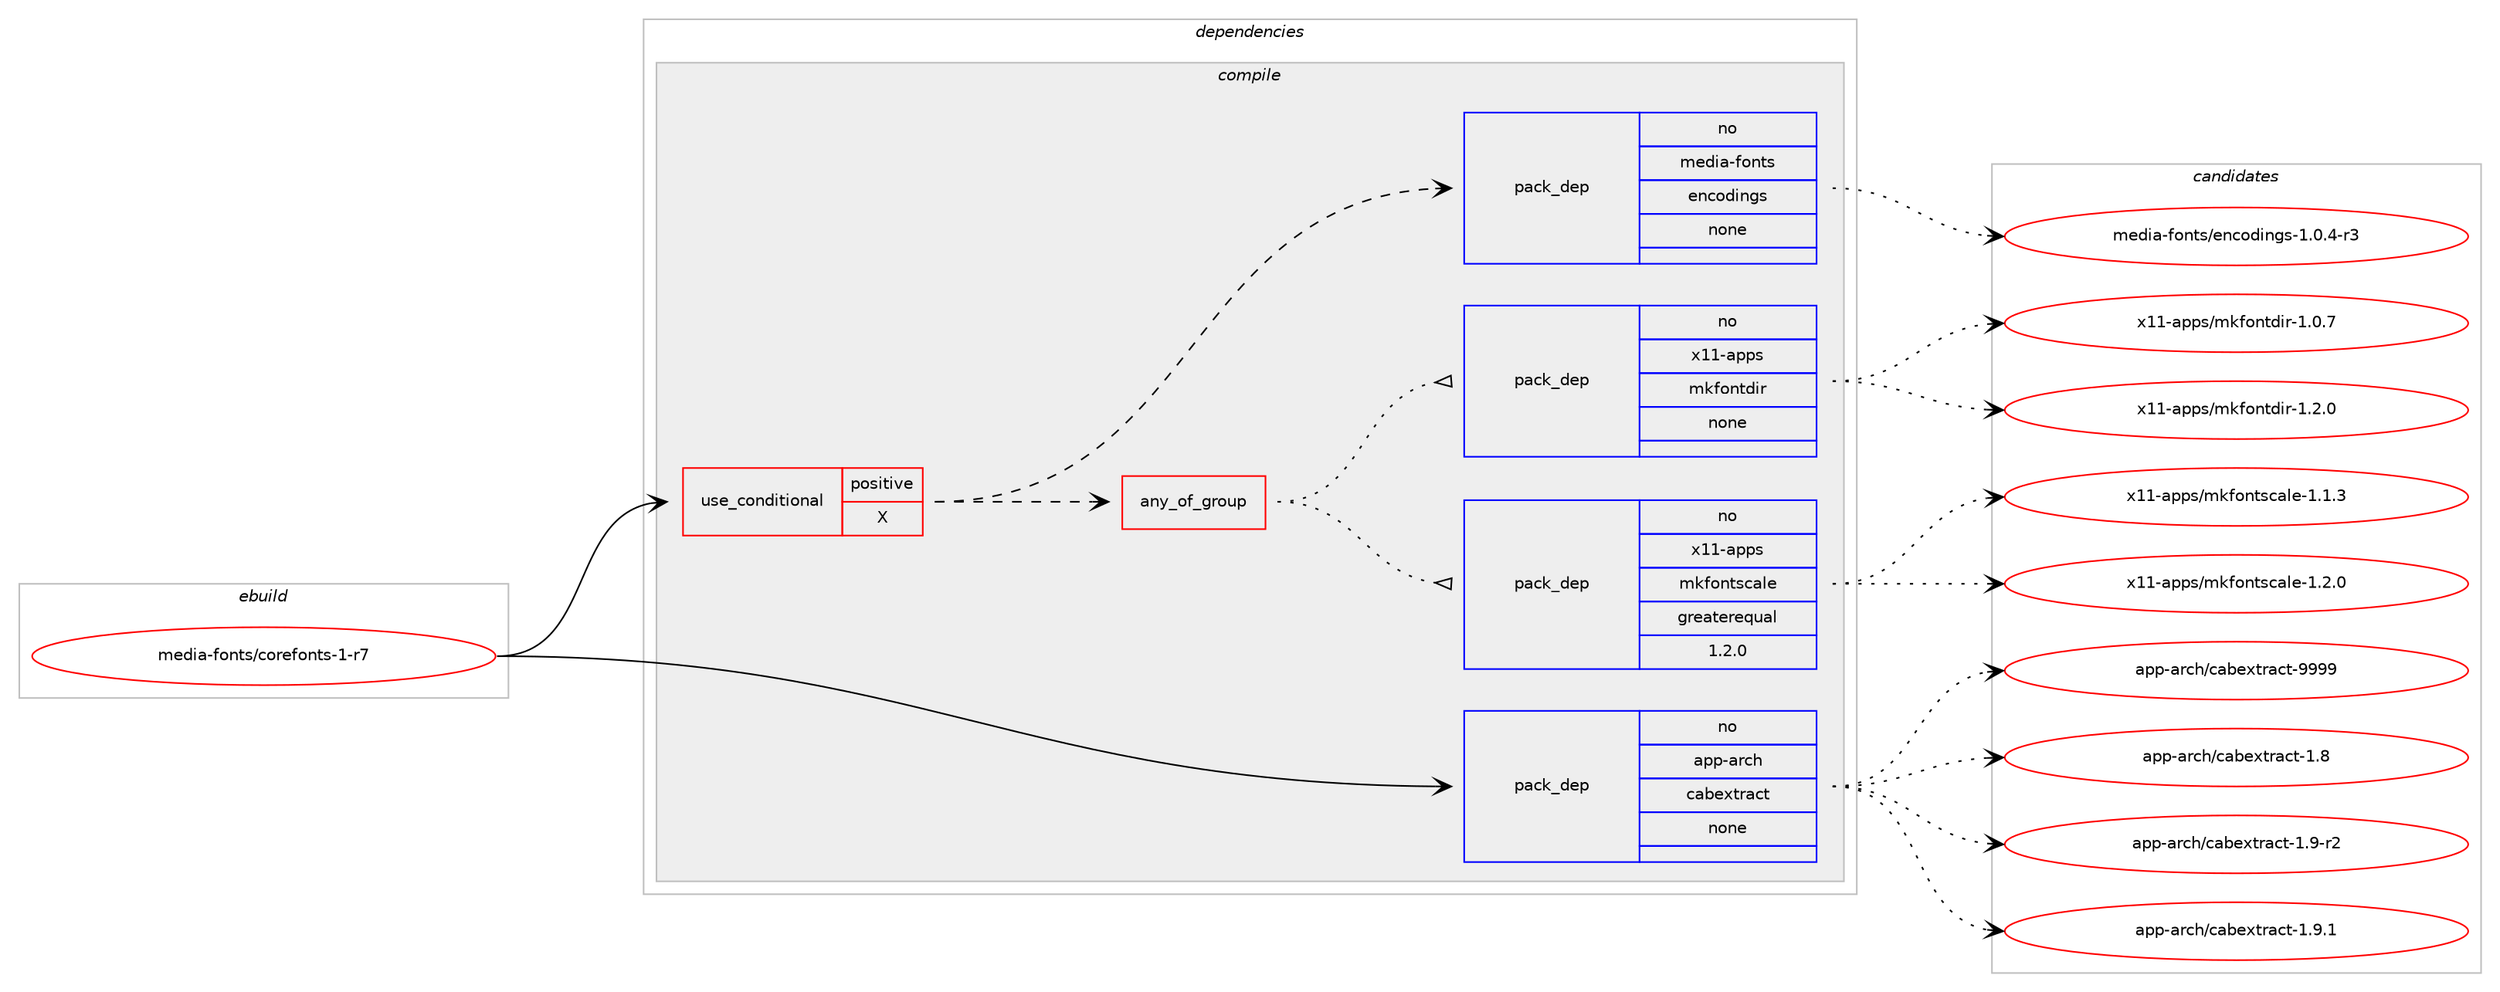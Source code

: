 digraph prolog {

# *************
# Graph options
# *************

newrank=true;
concentrate=true;
compound=true;
graph [rankdir=LR,fontname=Helvetica,fontsize=10,ranksep=1.5];#, ranksep=2.5, nodesep=0.2];
edge  [arrowhead=vee];
node  [fontname=Helvetica,fontsize=10];

# **********
# The ebuild
# **********

subgraph cluster_leftcol {
color=gray;
rank=same;
label=<<i>ebuild</i>>;
id [label="media-fonts/corefonts-1-r7", color=red, width=4, href="../media-fonts/corefonts-1-r7.svg"];
}

# ****************
# The dependencies
# ****************

subgraph cluster_midcol {
color=gray;
label=<<i>dependencies</i>>;
subgraph cluster_compile {
fillcolor="#eeeeee";
style=filled;
label=<<i>compile</i>>;
subgraph cond431543 {
dependency1598806 [label=<<TABLE BORDER="0" CELLBORDER="1" CELLSPACING="0" CELLPADDING="4"><TR><TD ROWSPAN="3" CELLPADDING="10">use_conditional</TD></TR><TR><TD>positive</TD></TR><TR><TD>X</TD></TR></TABLE>>, shape=none, color=red];
subgraph any24545 {
dependency1598807 [label=<<TABLE BORDER="0" CELLBORDER="1" CELLSPACING="0" CELLPADDING="4"><TR><TD CELLPADDING="10">any_of_group</TD></TR></TABLE>>, shape=none, color=red];subgraph pack1142072 {
dependency1598808 [label=<<TABLE BORDER="0" CELLBORDER="1" CELLSPACING="0" CELLPADDING="4" WIDTH="220"><TR><TD ROWSPAN="6" CELLPADDING="30">pack_dep</TD></TR><TR><TD WIDTH="110">no</TD></TR><TR><TD>x11-apps</TD></TR><TR><TD>mkfontscale</TD></TR><TR><TD>greaterequal</TD></TR><TR><TD>1.2.0</TD></TR></TABLE>>, shape=none, color=blue];
}
dependency1598807:e -> dependency1598808:w [weight=20,style="dotted",arrowhead="oinv"];
subgraph pack1142073 {
dependency1598809 [label=<<TABLE BORDER="0" CELLBORDER="1" CELLSPACING="0" CELLPADDING="4" WIDTH="220"><TR><TD ROWSPAN="6" CELLPADDING="30">pack_dep</TD></TR><TR><TD WIDTH="110">no</TD></TR><TR><TD>x11-apps</TD></TR><TR><TD>mkfontdir</TD></TR><TR><TD>none</TD></TR><TR><TD></TD></TR></TABLE>>, shape=none, color=blue];
}
dependency1598807:e -> dependency1598809:w [weight=20,style="dotted",arrowhead="oinv"];
}
dependency1598806:e -> dependency1598807:w [weight=20,style="dashed",arrowhead="vee"];
subgraph pack1142074 {
dependency1598810 [label=<<TABLE BORDER="0" CELLBORDER="1" CELLSPACING="0" CELLPADDING="4" WIDTH="220"><TR><TD ROWSPAN="6" CELLPADDING="30">pack_dep</TD></TR><TR><TD WIDTH="110">no</TD></TR><TR><TD>media-fonts</TD></TR><TR><TD>encodings</TD></TR><TR><TD>none</TD></TR><TR><TD></TD></TR></TABLE>>, shape=none, color=blue];
}
dependency1598806:e -> dependency1598810:w [weight=20,style="dashed",arrowhead="vee"];
}
id:e -> dependency1598806:w [weight=20,style="solid",arrowhead="vee"];
subgraph pack1142075 {
dependency1598811 [label=<<TABLE BORDER="0" CELLBORDER="1" CELLSPACING="0" CELLPADDING="4" WIDTH="220"><TR><TD ROWSPAN="6" CELLPADDING="30">pack_dep</TD></TR><TR><TD WIDTH="110">no</TD></TR><TR><TD>app-arch</TD></TR><TR><TD>cabextract</TD></TR><TR><TD>none</TD></TR><TR><TD></TD></TR></TABLE>>, shape=none, color=blue];
}
id:e -> dependency1598811:w [weight=20,style="solid",arrowhead="vee"];
}
subgraph cluster_compileandrun {
fillcolor="#eeeeee";
style=filled;
label=<<i>compile and run</i>>;
}
subgraph cluster_run {
fillcolor="#eeeeee";
style=filled;
label=<<i>run</i>>;
}
}

# **************
# The candidates
# **************

subgraph cluster_choices {
rank=same;
color=gray;
label=<<i>candidates</i>>;

subgraph choice1142072 {
color=black;
nodesep=1;
choice12049494597112112115471091071021111101161159997108101454946494651 [label="x11-apps/mkfontscale-1.1.3", color=red, width=4,href="../x11-apps/mkfontscale-1.1.3.svg"];
choice12049494597112112115471091071021111101161159997108101454946504648 [label="x11-apps/mkfontscale-1.2.0", color=red, width=4,href="../x11-apps/mkfontscale-1.2.0.svg"];
dependency1598808:e -> choice12049494597112112115471091071021111101161159997108101454946494651:w [style=dotted,weight="100"];
dependency1598808:e -> choice12049494597112112115471091071021111101161159997108101454946504648:w [style=dotted,weight="100"];
}
subgraph choice1142073 {
color=black;
nodesep=1;
choice1204949459711211211547109107102111110116100105114454946484655 [label="x11-apps/mkfontdir-1.0.7", color=red, width=4,href="../x11-apps/mkfontdir-1.0.7.svg"];
choice1204949459711211211547109107102111110116100105114454946504648 [label="x11-apps/mkfontdir-1.2.0", color=red, width=4,href="../x11-apps/mkfontdir-1.2.0.svg"];
dependency1598809:e -> choice1204949459711211211547109107102111110116100105114454946484655:w [style=dotted,weight="100"];
dependency1598809:e -> choice1204949459711211211547109107102111110116100105114454946504648:w [style=dotted,weight="100"];
}
subgraph choice1142074 {
color=black;
nodesep=1;
choice109101100105974510211111011611547101110991111001051101031154549464846524511451 [label="media-fonts/encodings-1.0.4-r3", color=red, width=4,href="../media-fonts/encodings-1.0.4-r3.svg"];
dependency1598810:e -> choice109101100105974510211111011611547101110991111001051101031154549464846524511451:w [style=dotted,weight="100"];
}
subgraph choice1142075 {
color=black;
nodesep=1;
choice9711211245971149910447999798101120116114979911645494656 [label="app-arch/cabextract-1.8", color=red, width=4,href="../app-arch/cabextract-1.8.svg"];
choice97112112459711499104479997981011201161149799116454946574511450 [label="app-arch/cabextract-1.9-r2", color=red, width=4,href="../app-arch/cabextract-1.9-r2.svg"];
choice97112112459711499104479997981011201161149799116454946574649 [label="app-arch/cabextract-1.9.1", color=red, width=4,href="../app-arch/cabextract-1.9.1.svg"];
choice971121124597114991044799979810112011611497991164557575757 [label="app-arch/cabextract-9999", color=red, width=4,href="../app-arch/cabextract-9999.svg"];
dependency1598811:e -> choice9711211245971149910447999798101120116114979911645494656:w [style=dotted,weight="100"];
dependency1598811:e -> choice97112112459711499104479997981011201161149799116454946574511450:w [style=dotted,weight="100"];
dependency1598811:e -> choice97112112459711499104479997981011201161149799116454946574649:w [style=dotted,weight="100"];
dependency1598811:e -> choice971121124597114991044799979810112011611497991164557575757:w [style=dotted,weight="100"];
}
}

}
